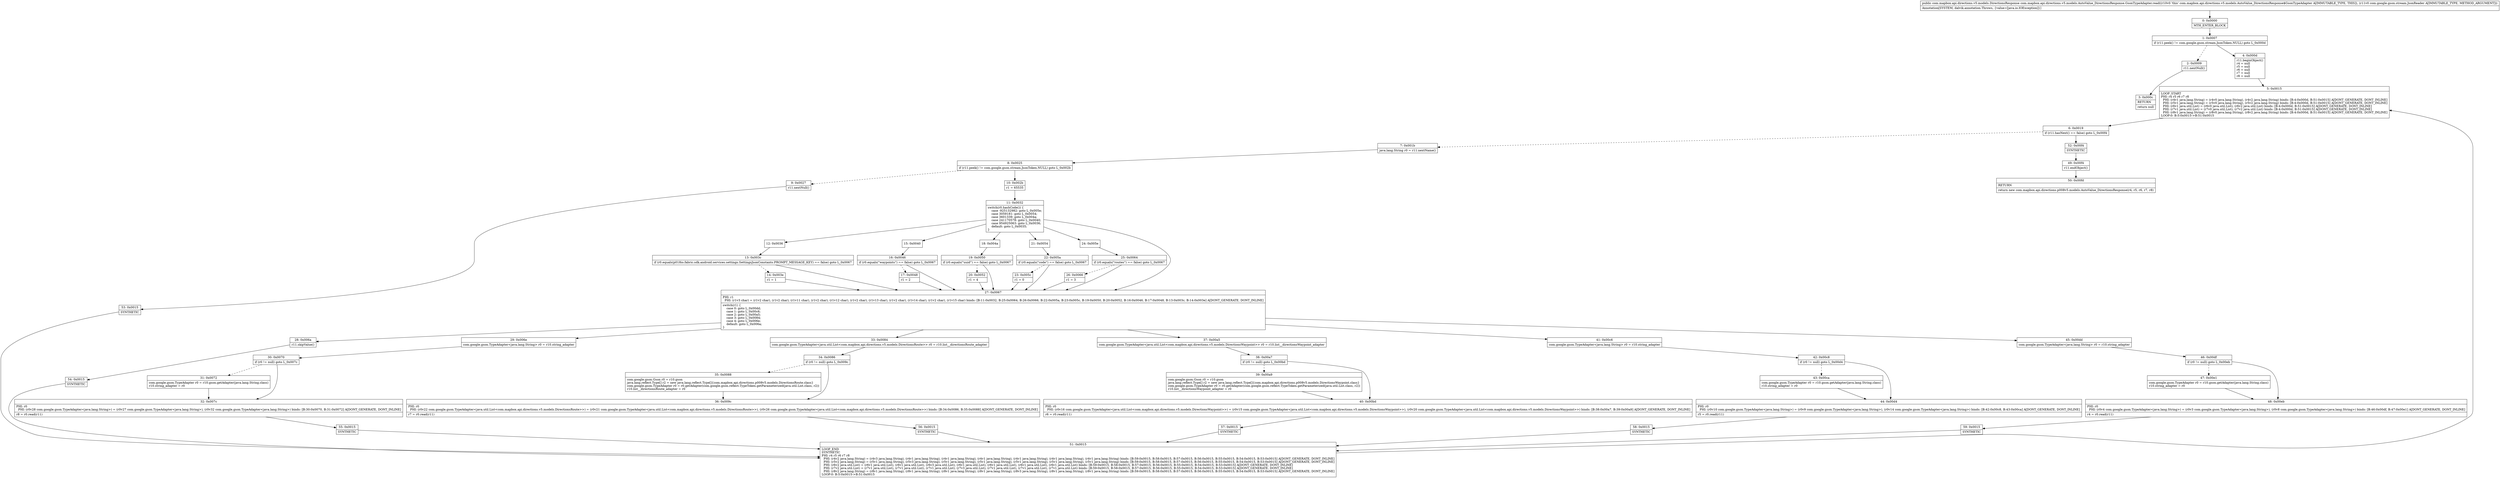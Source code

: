 digraph "CFG forcom.mapbox.api.directions.v5.models.AutoValue_DirectionsResponse.GsonTypeAdapter.read(Lcom\/google\/gson\/stream\/JsonReader;)Lcom\/mapbox\/api\/directions\/v5\/models\/DirectionsResponse;" {
Node_0 [shape=record,label="{0\:\ 0x0000|MTH_ENTER_BLOCK\l}"];
Node_1 [shape=record,label="{1\:\ 0x0007|if (r11.peek() != com.google.gson.stream.JsonToken.NULL) goto L_0x000d\l}"];
Node_2 [shape=record,label="{2\:\ 0x0009|r11.nextNull()\l}"];
Node_3 [shape=record,label="{3\:\ 0x000c|RETURN\l|return null\l}"];
Node_4 [shape=record,label="{4\:\ 0x000d|r11.beginObject()\lr4 = null\lr5 = null\lr6 = null\lr7 = null\lr8 = null\l}"];
Node_5 [shape=record,label="{5\:\ 0x0015|LOOP_START\lPHI: r4 r5 r6 r7 r8 \l  PHI: (r4v1 java.lang.String) = (r4v0 java.lang.String), (r4v2 java.lang.String) binds: [B:4:0x000d, B:51:0x0015] A[DONT_GENERATE, DONT_INLINE]\l  PHI: (r5v1 java.lang.String) = (r5v0 java.lang.String), (r5v2 java.lang.String) binds: [B:4:0x000d, B:51:0x0015] A[DONT_GENERATE, DONT_INLINE]\l  PHI: (r6v1 java.util.List) = (r6v0 java.util.List), (r6v2 java.util.List) binds: [B:4:0x000d, B:51:0x0015] A[DONT_GENERATE, DONT_INLINE]\l  PHI: (r7v1 java.util.List) = (r7v0 java.util.List), (r7v2 java.util.List) binds: [B:4:0x000d, B:51:0x0015] A[DONT_GENERATE, DONT_INLINE]\l  PHI: (r8v1 java.lang.String) = (r8v0 java.lang.String), (r8v2 java.lang.String) binds: [B:4:0x000d, B:51:0x0015] A[DONT_GENERATE, DONT_INLINE]\lLOOP:0: B:5:0x0015\-\>B:51:0x0015\l}"];
Node_6 [shape=record,label="{6\:\ 0x0019|if (r11.hasNext() == false) goto L_0x00f4\l}"];
Node_7 [shape=record,label="{7\:\ 0x001b|java.lang.String r0 = r11.nextName()\l}"];
Node_8 [shape=record,label="{8\:\ 0x0025|if (r11.peek() != com.google.gson.stream.JsonToken.NULL) goto L_0x002b\l}"];
Node_9 [shape=record,label="{9\:\ 0x0027|r11.nextNull()\l}"];
Node_10 [shape=record,label="{10\:\ 0x002b|r1 = 65535\l}"];
Node_11 [shape=record,label="{11\:\ 0x0032|switch(r0.hashCode()) \{\l    case \-925132982: goto L_0x005e;\l    case 3059181: goto L_0x0054;\l    case 3601339: goto L_0x004a;\l    case 241170578: goto L_0x0040;\l    case 954925063: goto L_0x0036;\l    default: goto L_0x0035;\l\}\l}"];
Node_12 [shape=record,label="{12\:\ 0x0036}"];
Node_13 [shape=record,label="{13\:\ 0x003c|if (r0.equals(p018io.fabric.sdk.android.services.settings.SettingsJsonConstants.PROMPT_MESSAGE_KEY) == false) goto L_0x0067\l}"];
Node_14 [shape=record,label="{14\:\ 0x003e|r1 = 1\l}"];
Node_15 [shape=record,label="{15\:\ 0x0040}"];
Node_16 [shape=record,label="{16\:\ 0x0046|if (r0.equals(\"waypoints\") == false) goto L_0x0067\l}"];
Node_17 [shape=record,label="{17\:\ 0x0048|r1 = 2\l}"];
Node_18 [shape=record,label="{18\:\ 0x004a}"];
Node_19 [shape=record,label="{19\:\ 0x0050|if (r0.equals(\"uuid\") == false) goto L_0x0067\l}"];
Node_20 [shape=record,label="{20\:\ 0x0052|r1 = 4\l}"];
Node_21 [shape=record,label="{21\:\ 0x0054}"];
Node_22 [shape=record,label="{22\:\ 0x005a|if (r0.equals(\"code\") == false) goto L_0x0067\l}"];
Node_23 [shape=record,label="{23\:\ 0x005c|r1 = 0\l}"];
Node_24 [shape=record,label="{24\:\ 0x005e}"];
Node_25 [shape=record,label="{25\:\ 0x0064|if (r0.equals(\"routes\") == false) goto L_0x0067\l}"];
Node_26 [shape=record,label="{26\:\ 0x0066|r1 = 3\l}"];
Node_27 [shape=record,label="{27\:\ 0x0067|PHI: r1 \l  PHI: (r1v3 char) = (r1v2 char), (r1v2 char), (r1v11 char), (r1v2 char), (r1v12 char), (r1v2 char), (r1v13 char), (r1v2 char), (r1v14 char), (r1v2 char), (r1v15 char) binds: [B:11:0x0032, B:25:0x0064, B:26:0x0066, B:22:0x005a, B:23:0x005c, B:19:0x0050, B:20:0x0052, B:16:0x0046, B:17:0x0048, B:13:0x003c, B:14:0x003e] A[DONT_GENERATE, DONT_INLINE]\l|switch(r1) \{\l    case 0: goto L_0x00dd;\l    case 1: goto L_0x00c6;\l    case 2: goto L_0x00a5;\l    case 3: goto L_0x0084;\l    case 4: goto L_0x006e;\l    default: goto L_0x006a;\l\}\l}"];
Node_28 [shape=record,label="{28\:\ 0x006a|r11.skipValue()\l}"];
Node_29 [shape=record,label="{29\:\ 0x006e|com.google.gson.TypeAdapter\<java.lang.String\> r0 = r10.string_adapter\l}"];
Node_30 [shape=record,label="{30\:\ 0x0070|if (r0 != null) goto L_0x007c\l}"];
Node_31 [shape=record,label="{31\:\ 0x0072|com.google.gson.TypeAdapter r0 = r10.gson.getAdapter(java.lang.String.class)\lr10.string_adapter = r0\l}"];
Node_32 [shape=record,label="{32\:\ 0x007c|PHI: r0 \l  PHI: (r0v28 com.google.gson.TypeAdapter\<java.lang.String\>) = (r0v27 com.google.gson.TypeAdapter\<java.lang.String\>), (r0v32 com.google.gson.TypeAdapter\<java.lang.String\>) binds: [B:30:0x0070, B:31:0x0072] A[DONT_GENERATE, DONT_INLINE]\l|r8 = r0.read(r11)\l}"];
Node_33 [shape=record,label="{33\:\ 0x0084|com.google.gson.TypeAdapter\<java.util.List\<com.mapbox.api.directions.v5.models.DirectionsRoute\>\> r0 = r10.list__directionsRoute_adapter\l}"];
Node_34 [shape=record,label="{34\:\ 0x0086|if (r0 != null) goto L_0x009c\l}"];
Node_35 [shape=record,label="{35\:\ 0x0088|com.google.gson.Gson r0 = r10.gson\ljava.lang.reflect.Type[] r2 = new java.lang.reflect.Type[]\{com.mapbox.api.directions.p008v5.models.DirectionsRoute.class\}\lcom.google.gson.TypeAdapter r0 = r0.getAdapter(com.google.gson.reflect.TypeToken.getParameterized(java.util.List.class, r2))\lr10.list__directionsRoute_adapter = r0\l}"];
Node_36 [shape=record,label="{36\:\ 0x009c|PHI: r0 \l  PHI: (r0v22 com.google.gson.TypeAdapter\<java.util.List\<com.mapbox.api.directions.v5.models.DirectionsRoute\>\>) = (r0v21 com.google.gson.TypeAdapter\<java.util.List\<com.mapbox.api.directions.v5.models.DirectionsRoute\>\>), (r0v26 com.google.gson.TypeAdapter\<java.util.List\<com.mapbox.api.directions.v5.models.DirectionsRoute\>\>) binds: [B:34:0x0086, B:35:0x0088] A[DONT_GENERATE, DONT_INLINE]\l|r7 = r0.read(r11)\l}"];
Node_37 [shape=record,label="{37\:\ 0x00a5|com.google.gson.TypeAdapter\<java.util.List\<com.mapbox.api.directions.v5.models.DirectionsWaypoint\>\> r0 = r10.list__directionsWaypoint_adapter\l}"];
Node_38 [shape=record,label="{38\:\ 0x00a7|if (r0 != null) goto L_0x00bd\l}"];
Node_39 [shape=record,label="{39\:\ 0x00a9|com.google.gson.Gson r0 = r10.gson\ljava.lang.reflect.Type[] r2 = new java.lang.reflect.Type[]\{com.mapbox.api.directions.p008v5.models.DirectionsWaypoint.class\}\lcom.google.gson.TypeAdapter r0 = r0.getAdapter(com.google.gson.reflect.TypeToken.getParameterized(java.util.List.class, r2))\lr10.list__directionsWaypoint_adapter = r0\l}"];
Node_40 [shape=record,label="{40\:\ 0x00bd|PHI: r0 \l  PHI: (r0v16 com.google.gson.TypeAdapter\<java.util.List\<com.mapbox.api.directions.v5.models.DirectionsWaypoint\>\>) = (r0v15 com.google.gson.TypeAdapter\<java.util.List\<com.mapbox.api.directions.v5.models.DirectionsWaypoint\>\>), (r0v20 com.google.gson.TypeAdapter\<java.util.List\<com.mapbox.api.directions.v5.models.DirectionsWaypoint\>\>) binds: [B:38:0x00a7, B:39:0x00a9] A[DONT_GENERATE, DONT_INLINE]\l|r6 = r0.read(r11)\l}"];
Node_41 [shape=record,label="{41\:\ 0x00c6|com.google.gson.TypeAdapter\<java.lang.String\> r0 = r10.string_adapter\l}"];
Node_42 [shape=record,label="{42\:\ 0x00c8|if (r0 != null) goto L_0x00d4\l}"];
Node_43 [shape=record,label="{43\:\ 0x00ca|com.google.gson.TypeAdapter r0 = r10.gson.getAdapter(java.lang.String.class)\lr10.string_adapter = r0\l}"];
Node_44 [shape=record,label="{44\:\ 0x00d4|PHI: r0 \l  PHI: (r0v10 com.google.gson.TypeAdapter\<java.lang.String\>) = (r0v9 com.google.gson.TypeAdapter\<java.lang.String\>), (r0v14 com.google.gson.TypeAdapter\<java.lang.String\>) binds: [B:42:0x00c8, B:43:0x00ca] A[DONT_GENERATE, DONT_INLINE]\l|r5 = r0.read(r11)\l}"];
Node_45 [shape=record,label="{45\:\ 0x00dd|com.google.gson.TypeAdapter\<java.lang.String\> r0 = r10.string_adapter\l}"];
Node_46 [shape=record,label="{46\:\ 0x00df|if (r0 != null) goto L_0x00eb\l}"];
Node_47 [shape=record,label="{47\:\ 0x00e1|com.google.gson.TypeAdapter r0 = r10.gson.getAdapter(java.lang.String.class)\lr10.string_adapter = r0\l}"];
Node_48 [shape=record,label="{48\:\ 0x00eb|PHI: r0 \l  PHI: (r0v4 com.google.gson.TypeAdapter\<java.lang.String\>) = (r0v3 com.google.gson.TypeAdapter\<java.lang.String\>), (r0v8 com.google.gson.TypeAdapter\<java.lang.String\>) binds: [B:46:0x00df, B:47:0x00e1] A[DONT_GENERATE, DONT_INLINE]\l|r4 = r0.read(r11)\l}"];
Node_49 [shape=record,label="{49\:\ 0x00f4|r11.endObject()\l}"];
Node_50 [shape=record,label="{50\:\ 0x00fd|RETURN\l|return new com.mapbox.api.directions.p008v5.models.AutoValue_DirectionsResponse(r4, r5, r6, r7, r8)\l}"];
Node_51 [shape=record,label="{51\:\ 0x0015|LOOP_END\lSYNTHETIC\lPHI: r4 r5 r6 r7 r8 \l  PHI: (r4v2 java.lang.String) = (r4v3 java.lang.String), (r4v1 java.lang.String), (r4v1 java.lang.String), (r4v1 java.lang.String), (r4v1 java.lang.String), (r4v1 java.lang.String), (r4v1 java.lang.String) binds: [B:59:0x0015, B:58:0x0015, B:57:0x0015, B:56:0x0015, B:55:0x0015, B:54:0x0015, B:53:0x0015] A[DONT_GENERATE, DONT_INLINE]\l  PHI: (r5v2 java.lang.String) = (r5v1 java.lang.String), (r5v3 java.lang.String), (r5v1 java.lang.String), (r5v1 java.lang.String), (r5v1 java.lang.String), (r5v1 java.lang.String), (r5v1 java.lang.String) binds: [B:59:0x0015, B:58:0x0015, B:57:0x0015, B:56:0x0015, B:55:0x0015, B:54:0x0015, B:53:0x0015] A[DONT_GENERATE, DONT_INLINE]\l  PHI: (r6v2 java.util.List) = (r6v1 java.util.List), (r6v1 java.util.List), (r6v3 java.util.List), (r6v1 java.util.List), (r6v1 java.util.List), (r6v1 java.util.List), (r6v1 java.util.List) binds: [B:59:0x0015, B:58:0x0015, B:57:0x0015, B:56:0x0015, B:55:0x0015, B:54:0x0015, B:53:0x0015] A[DONT_GENERATE, DONT_INLINE]\l  PHI: (r7v2 java.util.List) = (r7v1 java.util.List), (r7v1 java.util.List), (r7v1 java.util.List), (r7v3 java.util.List), (r7v1 java.util.List), (r7v1 java.util.List), (r7v1 java.util.List) binds: [B:59:0x0015, B:58:0x0015, B:57:0x0015, B:56:0x0015, B:55:0x0015, B:54:0x0015, B:53:0x0015] A[DONT_GENERATE, DONT_INLINE]\l  PHI: (r8v2 java.lang.String) = (r8v1 java.lang.String), (r8v1 java.lang.String), (r8v1 java.lang.String), (r8v1 java.lang.String), (r8v3 java.lang.String), (r8v1 java.lang.String), (r8v1 java.lang.String) binds: [B:59:0x0015, B:58:0x0015, B:57:0x0015, B:56:0x0015, B:55:0x0015, B:54:0x0015, B:53:0x0015] A[DONT_GENERATE, DONT_INLINE]\lLOOP:0: B:5:0x0015\-\>B:51:0x0015\l}"];
Node_52 [shape=record,label="{52\:\ 0x00f4|SYNTHETIC\l}"];
Node_53 [shape=record,label="{53\:\ 0x0015|SYNTHETIC\l}"];
Node_54 [shape=record,label="{54\:\ 0x0015|SYNTHETIC\l}"];
Node_55 [shape=record,label="{55\:\ 0x0015|SYNTHETIC\l}"];
Node_56 [shape=record,label="{56\:\ 0x0015|SYNTHETIC\l}"];
Node_57 [shape=record,label="{57\:\ 0x0015|SYNTHETIC\l}"];
Node_58 [shape=record,label="{58\:\ 0x0015|SYNTHETIC\l}"];
Node_59 [shape=record,label="{59\:\ 0x0015|SYNTHETIC\l}"];
MethodNode[shape=record,label="{public com.mapbox.api.directions.v5.models.DirectionsResponse com.mapbox.api.directions.v5.models.AutoValue_DirectionsResponse.GsonTypeAdapter.read((r10v0 'this' com.mapbox.api.directions.v5.models.AutoValue_DirectionsResponse$GsonTypeAdapter A[IMMUTABLE_TYPE, THIS]), (r11v0 com.google.gson.stream.JsonReader A[IMMUTABLE_TYPE, METHOD_ARGUMENT]))  | Annotation[SYSTEM, dalvik.annotation.Throws, \{value=[java.io.IOException]\}]\l}"];
MethodNode -> Node_0;
Node_0 -> Node_1;
Node_1 -> Node_2[style=dashed];
Node_1 -> Node_4;
Node_2 -> Node_3;
Node_4 -> Node_5;
Node_5 -> Node_6;
Node_6 -> Node_7[style=dashed];
Node_6 -> Node_52;
Node_7 -> Node_8;
Node_8 -> Node_9[style=dashed];
Node_8 -> Node_10;
Node_9 -> Node_53;
Node_10 -> Node_11;
Node_11 -> Node_12;
Node_11 -> Node_15;
Node_11 -> Node_18;
Node_11 -> Node_21;
Node_11 -> Node_24;
Node_11 -> Node_27;
Node_12 -> Node_13;
Node_13 -> Node_14[style=dashed];
Node_13 -> Node_27;
Node_14 -> Node_27;
Node_15 -> Node_16;
Node_16 -> Node_17[style=dashed];
Node_16 -> Node_27;
Node_17 -> Node_27;
Node_18 -> Node_19;
Node_19 -> Node_20[style=dashed];
Node_19 -> Node_27;
Node_20 -> Node_27;
Node_21 -> Node_22;
Node_22 -> Node_23[style=dashed];
Node_22 -> Node_27;
Node_23 -> Node_27;
Node_24 -> Node_25;
Node_25 -> Node_26[style=dashed];
Node_25 -> Node_27;
Node_26 -> Node_27;
Node_27 -> Node_28;
Node_27 -> Node_29;
Node_27 -> Node_33;
Node_27 -> Node_37;
Node_27 -> Node_41;
Node_27 -> Node_45;
Node_28 -> Node_54;
Node_29 -> Node_30;
Node_30 -> Node_31[style=dashed];
Node_30 -> Node_32;
Node_31 -> Node_32;
Node_32 -> Node_55;
Node_33 -> Node_34;
Node_34 -> Node_35[style=dashed];
Node_34 -> Node_36;
Node_35 -> Node_36;
Node_36 -> Node_56;
Node_37 -> Node_38;
Node_38 -> Node_39[style=dashed];
Node_38 -> Node_40;
Node_39 -> Node_40;
Node_40 -> Node_57;
Node_41 -> Node_42;
Node_42 -> Node_43[style=dashed];
Node_42 -> Node_44;
Node_43 -> Node_44;
Node_44 -> Node_58;
Node_45 -> Node_46;
Node_46 -> Node_47[style=dashed];
Node_46 -> Node_48;
Node_47 -> Node_48;
Node_48 -> Node_59;
Node_49 -> Node_50;
Node_51 -> Node_5;
Node_52 -> Node_49;
Node_53 -> Node_51;
Node_54 -> Node_51;
Node_55 -> Node_51;
Node_56 -> Node_51;
Node_57 -> Node_51;
Node_58 -> Node_51;
Node_59 -> Node_51;
}

